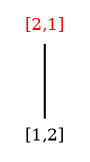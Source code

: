 digraph G {

	mincross = 1.0;
	node [shape = plaintext, height = .1, width = .1, fontsize = 8];
	edge [arrowhead = none, labelfontsize = 6];

	"[2,1]" [fontcolor=red];

	"[2,1]" -> "[1,2]";
}
